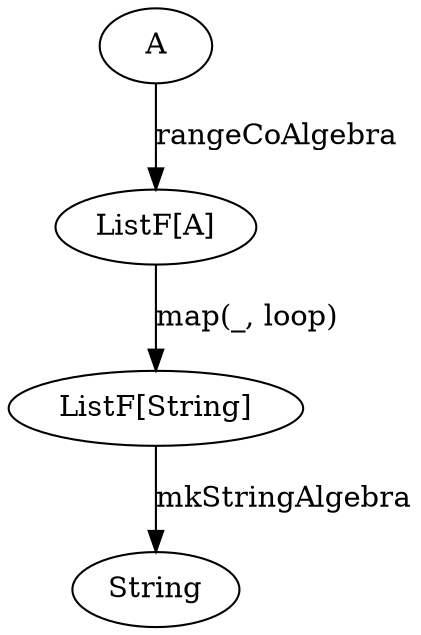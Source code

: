 digraph {
    anaFA[label="ListF[A]"]
    cataFA[label="ListF[String]" class="disabled"]

    anaA[label=A]
    cataA[label=String class="disabled"]


    anaA  -> anaFA[label=rangeCoAlgebra class="disabled"]
    anaFA -> cataFA[label="map(_, loop)" class="disabled"]
    cataFA -> cataA[label=mkStringAlgebra class="disabled"]
}
